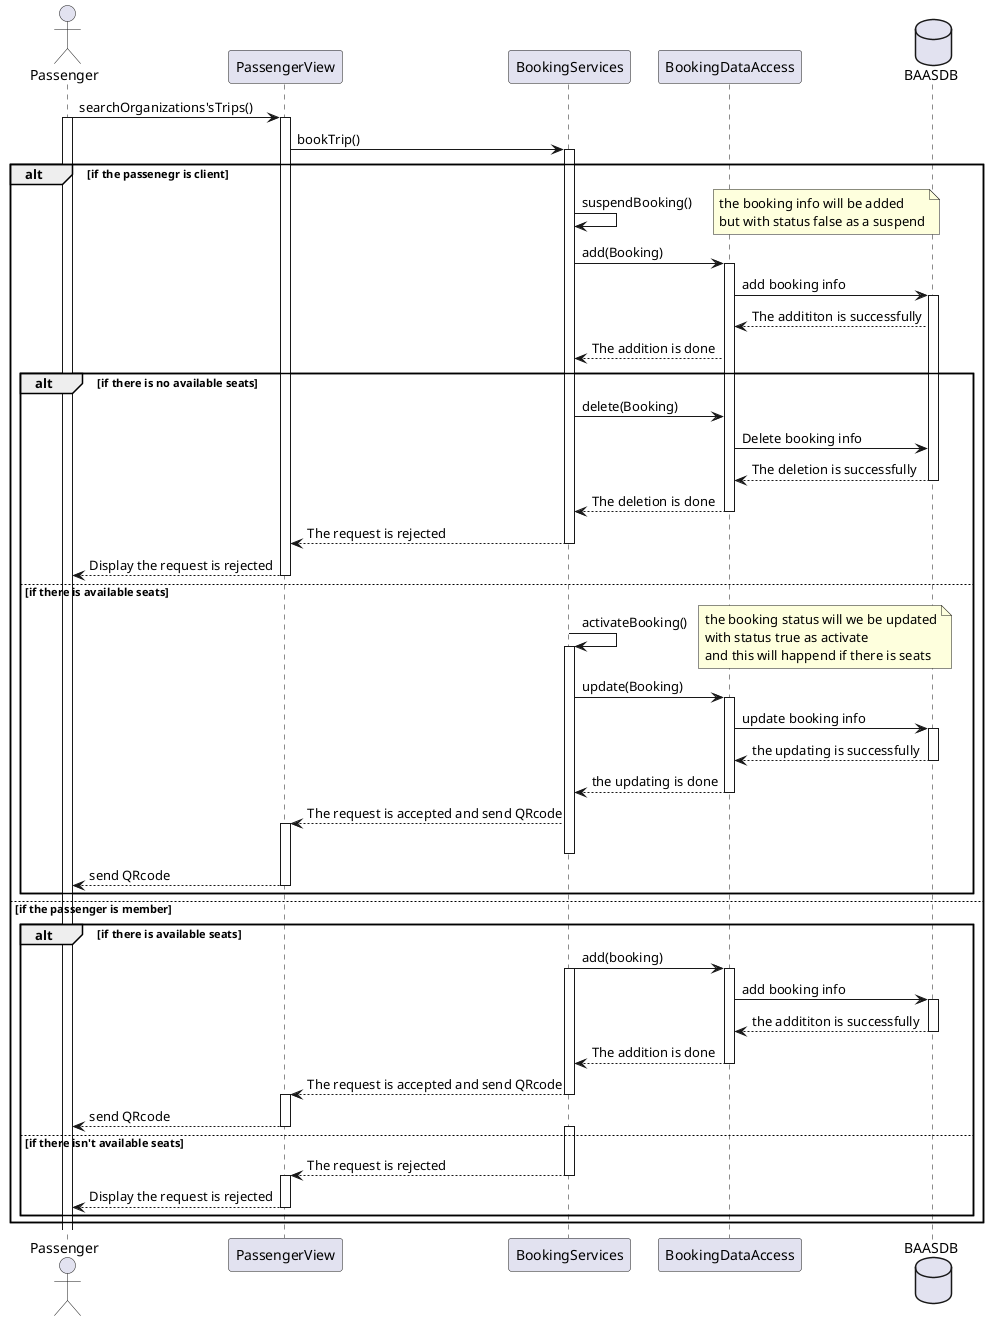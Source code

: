 @startuml   
  actor Passenger  as Passenger
  participant PassengerView as PassengerView
  participant BookingServices as BookingServices
  participant BookingDataAccess as BookingDataAccess
  database BAASDB as BaasDB
  Passenger -> PassengerView : searchOrganizations'sTrips()
  activate Passenger
  activate PassengerView
  PassengerView -> BookingServices : bookTrip()
  activate BookingServices
  alt if the passenegr is client
   BookingServices -> BookingServices:suspendBooking()
   note right
      the booking info will be added 
      but with status false as a suspend
   end note
   BookingServices->BookingDataAccess:add(Booking)
   activate BookingDataAccess
   BookingDataAccess -> BaasDB:add booking info
   activate BaasDB
   BaasDB --> BookingDataAccess : The addititon is successfully
   BookingDataAccess --> BookingServices : The addition is done  
   alt if there is no available seats
    BookingServices -> BookingDataAccess : delete(Booking)
    BookingDataAccess -> BaasDB : Delete booking info
    BaasDB --> BookingDataAccess : The deletion is successfully
    deactivate BaasDB
    BookingDataAccess --> BookingServices : The deletion is done
    deactivate BookingDataAccess
    BookingServices --> PassengerView : The request is rejected
    deactivate BookingServices
    PassengerView --> Passenger : Display the request is rejected
    deactivate PassengerView
   else if there is available seats
    BookingServices->BookingServices:activateBooking()
    activate BookingServices
    note right
      the booking status will we be updated
      with status true as activate
      and this will happend if there is seats
    end note
    BookingServices -> BookingDataAccess:update(Booking)
    activate BookingDataAccess
    BookingDataAccess->BaasDB:update booking info
    activate BaasDB
    BaasDB --> BookingDataAccess : the updating is successfully 
    deactivate BaasDB
    BookingDataAccess -->BookingServices : the updating is done
    deactivate BookingDataAccess
    BookingServices --> PassengerView: The request is accepted and send QRcode
    activate PassengerView
    deactivate BookingServices
    PassengerView --> Passenger : send QRcode
    deactivate PassengerView
   end 
  else if the passenger is member
    alt if there is available seats
     BookingServices -> BookingDataAccess : add(booking)
     activate BookingServices
     activate BookingDataAccess
     BookingDataAccess->BaasDB : add booking info
     activate BaasDB
     BaasDB -->BookingDataAccess : the addititon is successfully
     deactivate BaasDB
     BookingDataAccess --> BookingServices : The addition is done
     deactivate BookingDataAccess
     BookingServices --> PassengerView : The request is accepted and send QRcode
     deactivate BookingServices 
     activate PassengerView 
     PassengerView --> Passenger : send QRcode
     deactivate PassengerView       
    else if there isn't available seats
     activate BookingServices
     BookingServices --> PassengerView : The request is rejected
     deactivate BookingServices
     activate PassengerView
     PassengerView --> Passenger : Display the request is rejected
     deactivate PassengerView
    end
  end 
@enduml